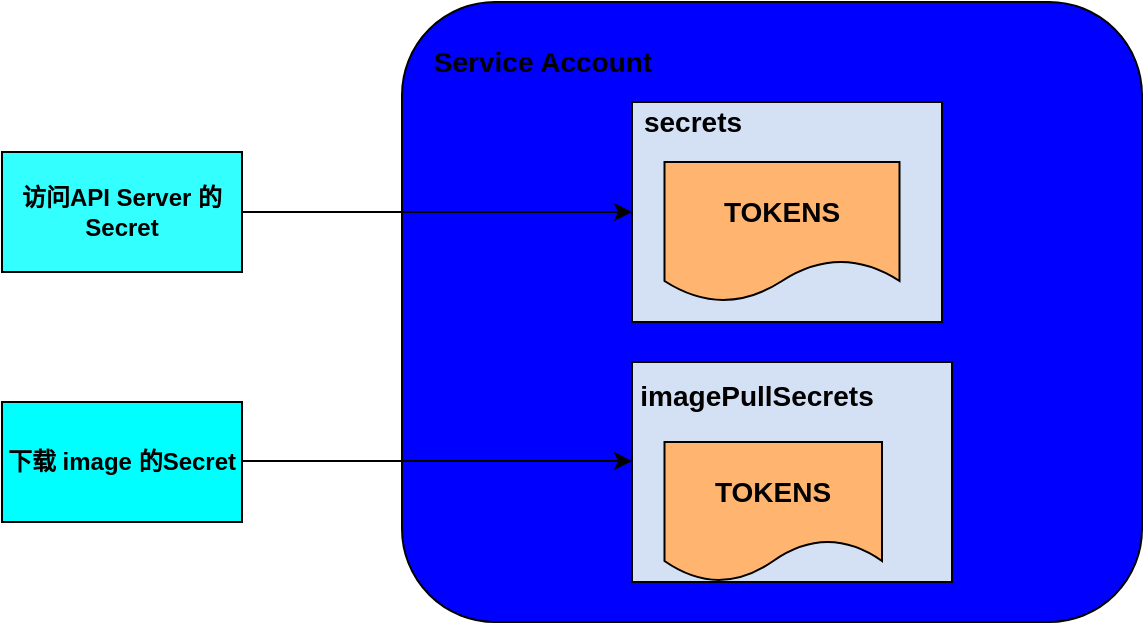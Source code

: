 <mxfile version="13.7.9" type="github">
  <diagram id="Tx6c0xuKm6BGvQ7pqGdG" name="Page-1">
    <mxGraphModel dx="1038" dy="548" grid="1" gridSize="10" guides="1" tooltips="1" connect="1" arrows="1" fold="1" page="1" pageScale="1" pageWidth="827" pageHeight="1169" math="0" shadow="0">
      <root>
        <mxCell id="0" />
        <mxCell id="1" parent="0" />
        <mxCell id="IEpPb71m4KgrKvG6c-_I-1" value="&lt;b&gt;访问API Server 的Secret&lt;/b&gt;" style="rounded=0;whiteSpace=wrap;html=1;fillColor=#33FFFF;" parent="1" vertex="1">
          <mxGeometry y="145" width="120" height="60" as="geometry" />
        </mxCell>
        <mxCell id="IEpPb71m4KgrKvG6c-_I-2" value="&lt;b&gt;下载 image 的Secret&lt;/b&gt;" style="rounded=0;whiteSpace=wrap;html=1;fillColor=#00FFFF;" parent="1" vertex="1">
          <mxGeometry y="270" width="120" height="60" as="geometry" />
        </mxCell>
        <mxCell id="IEpPb71m4KgrKvG6c-_I-3" value="" style="rounded=1;whiteSpace=wrap;html=1;fillColor=#0000FF;" parent="1" vertex="1">
          <mxGeometry x="200" y="70" width="370" height="310" as="geometry" />
        </mxCell>
        <mxCell id="IEpPb71m4KgrKvG6c-_I-4" value="&lt;b&gt;&lt;font style=&quot;font-size: 14px&quot;&gt;Service Account&lt;/font&gt;&lt;/b&gt;" style="text;html=1;align=center;verticalAlign=middle;resizable=0;points=[];autosize=1;" parent="1" vertex="1">
          <mxGeometry x="205" y="90" width="130" height="20" as="geometry" />
        </mxCell>
        <mxCell id="IEpPb71m4KgrKvG6c-_I-5" value="" style="rounded=0;whiteSpace=wrap;html=1;fillColor=#D4E1F5;" parent="1" vertex="1">
          <mxGeometry x="315" y="120" width="155" height="110" as="geometry" />
        </mxCell>
        <mxCell id="IEpPb71m4KgrKvG6c-_I-6" value="" style="rounded=0;whiteSpace=wrap;html=1;fillColor=#D4E1F5;" parent="1" vertex="1">
          <mxGeometry x="315" y="250" width="160" height="110" as="geometry" />
        </mxCell>
        <mxCell id="IEpPb71m4KgrKvG6c-_I-7" value="&lt;b&gt;&lt;font style=&quot;font-size: 14px&quot;&gt;TOKENS&lt;/font&gt;&lt;/b&gt;" style="shape=document;whiteSpace=wrap;html=1;boundedLbl=1;fillColor=#FFB570;" parent="1" vertex="1">
          <mxGeometry x="331.25" y="150" width="117.5" height="70" as="geometry" />
        </mxCell>
        <mxCell id="IEpPb71m4KgrKvG6c-_I-8" value="&lt;b&gt;&lt;font style=&quot;font-size: 14px&quot;&gt;TOKENS&lt;/font&gt;&lt;/b&gt;" style="shape=document;whiteSpace=wrap;html=1;boundedLbl=1;fillColor=#FFB570;" parent="1" vertex="1">
          <mxGeometry x="331.25" y="290" width="108.75" height="70" as="geometry" />
        </mxCell>
        <mxCell id="IEpPb71m4KgrKvG6c-_I-9" value="&lt;font style=&quot;font-size: 14px&quot;&gt;&lt;b&gt;secrets&lt;/b&gt;&lt;/font&gt;" style="text;html=1;align=center;verticalAlign=middle;resizable=0;points=[];autosize=1;" parent="1" vertex="1">
          <mxGeometry x="315" y="120" width="60" height="20" as="geometry" />
        </mxCell>
        <mxCell id="IEpPb71m4KgrKvG6c-_I-12" value="&lt;b&gt;&lt;font style=&quot;font-size: 14px&quot;&gt;imagePullSecrets&lt;/font&gt;&lt;/b&gt;" style="text;html=1;align=center;verticalAlign=middle;resizable=0;points=[];autosize=1;" parent="1" vertex="1">
          <mxGeometry x="312" y="257" width="130" height="20" as="geometry" />
        </mxCell>
        <mxCell id="yhQJfd44EcYXpzWxQt0A-8" style="edgeStyle=orthogonalEdgeStyle;rounded=0;orthogonalLoop=1;jettySize=auto;html=1;exitX=1;exitY=0.5;exitDx=0;exitDy=0;" edge="1" parent="1" source="IEpPb71m4KgrKvG6c-_I-1" target="IEpPb71m4KgrKvG6c-_I-5">
          <mxGeometry relative="1" as="geometry" />
        </mxCell>
        <mxCell id="yhQJfd44EcYXpzWxQt0A-9" style="edgeStyle=orthogonalEdgeStyle;rounded=0;orthogonalLoop=1;jettySize=auto;html=1;exitX=1;exitY=0.5;exitDx=0;exitDy=0;" edge="1" parent="1">
          <mxGeometry relative="1" as="geometry">
            <mxPoint x="120" y="299.5" as="sourcePoint" />
            <mxPoint x="315" y="299.5" as="targetPoint" />
          </mxGeometry>
        </mxCell>
      </root>
    </mxGraphModel>
  </diagram>
</mxfile>
